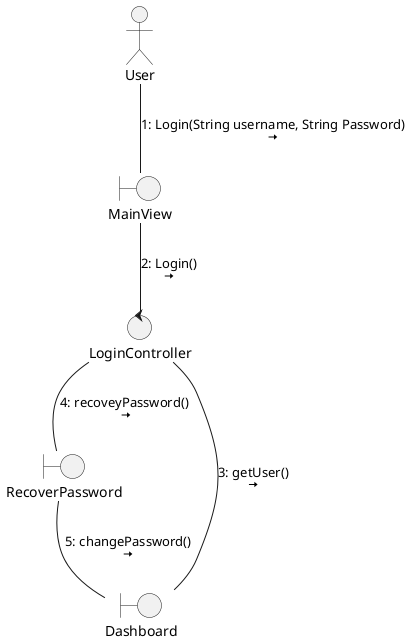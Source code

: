 @startuml DiagramaDeColabDeLogin

actor User
boundary MainView
boundary RecoverPassword
control LoginController
boundary Dashboard

User -- MainView : 1: Login(String username, String Password)\n<&arrow-right>
MainView -- LoginController : 2: Login()\n<&arrow-right>
LoginController -- RecoverPassword : 4: recoveyPassword() \n<&arrow-right>
LoginController -- Dashboard : 3: getUser()\n<&arrow-right>
RecoverPassword  -- Dashboard : 5: changePassword()\n<&arrow-right>
@enduml